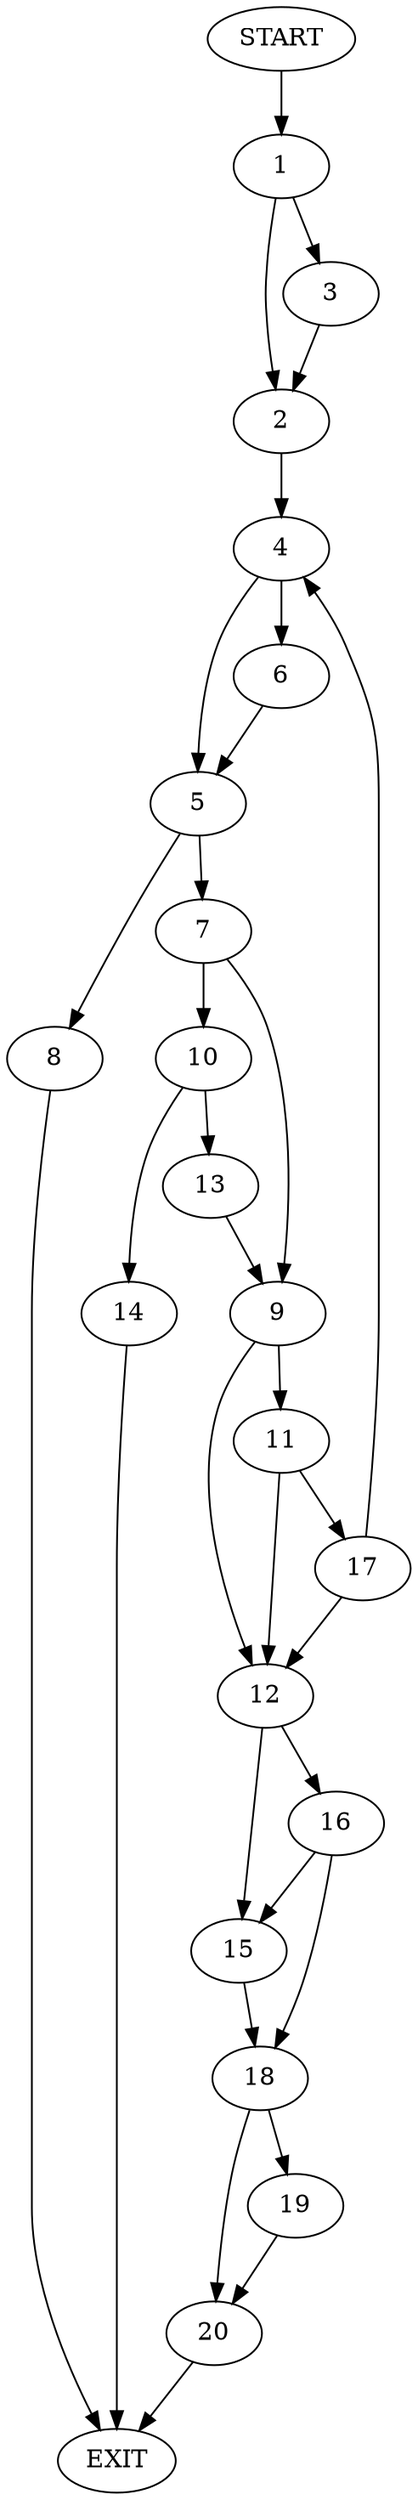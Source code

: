 digraph {
0 [label="START"]
21 [label="EXIT"]
0 -> 1
1 -> 2
1 -> 3
2 -> 4
3 -> 2
4 -> 5
4 -> 6
5 -> 7
5 -> 8
6 -> 5
8 -> 21
7 -> 9
7 -> 10
9 -> 11
9 -> 12
10 -> 13
10 -> 14
14 -> 21
13 -> 9
12 -> 15
12 -> 16
11 -> 17
11 -> 12
17 -> 4
17 -> 12
15 -> 18
16 -> 15
16 -> 18
18 -> 19
18 -> 20
19 -> 20
20 -> 21
}
